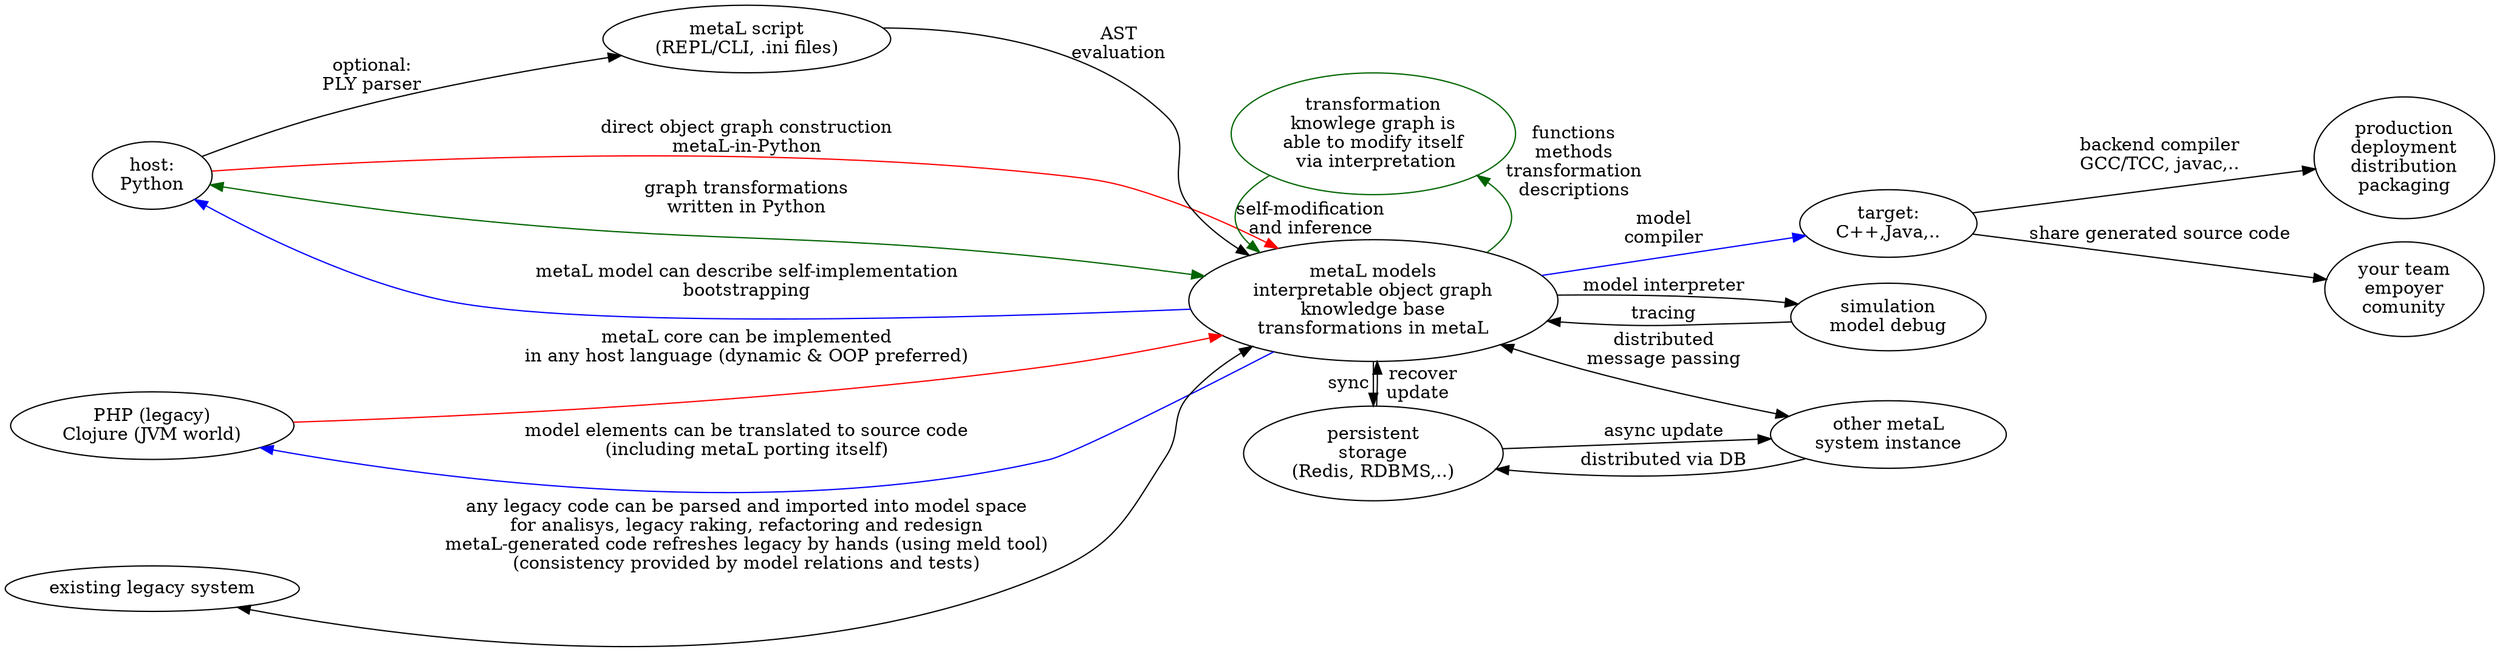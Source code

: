 digraph {
    rankdir=LR;
    host -> script [label="optional:\nPLY parser"]
    host -> metaL [color=red,label="direct object graph construction\nmetaL-in-Python"];
    script -> metaL [label="AST\nevaluation"];
    metaL -> target [color=blue,label="model\ncompiler"];
    target -> production [label="backend compiler\nGCC/TCC, javac,.."]

    metaL -> transformation [color=darkgreen,xlabel="functions\nmethods\ntransformation\ndescriptions"]
    transformation -> metaL [color=darkgreen,xlabel="self-modification\nand inference"];

    transformation [color=darkgreen,label="transformation\nknowlege graph is\nable to modify itself\n via interpretation"]

    metaL -> host [dir=both,color=darkgreen,label="graph transformations\nwritten in Python"];

    host [label="host:\nPython"];
    script [label="metaL script\n(REPL/CLI, .ini files)"];
    metaL [label="metaL models\ninterpretable object graph\nknowledge base\ntransformations in metaL"];
    production [label="production\ndeployment\ndistribution\npackaging"]

    target [label="target:\nC++,Java,.."];

    php [label="PHP (legacy)\nClojure (JVM world)"];
    php -> metaL [color=red,label="metaL core can be implemented\nin any host language (dynamic & OOP preferred)"];
    legacy -> metaL [dir=both,label="any legacy code can be parsed and imported into model space\nfor analisys, legacy raking, refactoring and redesign\nmetaL-generated code refreshes legacy by hands (using meld tool)\n(consistency provided by model relations and tests)"]
    legacy [label="existing legacy system"]

    metaL -> php [color=blue,label="model elements can be translated to source code\n(including metaL porting itself)"];

    { host; php; legacy; rank=same; }

    metaL -> host [color=blue,label="metaL model can describe self-implementation\nbootstrapping"];

    metaL -> storage [label="sync    "]
    storage -> metaL [xlabel="  recover\nupdate"]
    storage [label="persistent\nstorage\n(Redis, RDBMS,..)"]

    metaL -> other [dir=both,label="distributed\nmessage passing"]

    { storage; metaL; transformation; rank=same; }

    other [label="other metaL\nsystem instance"]
    storage -> other [label="async update"]
    other -> storage [label="distributed via DB"]
    { target; other; sim; rank=same; }

    metaL -> sim [label="model interpreter"]
    sim [label="simulation\nmodel debug"]
    sim -> metaL [label="tracing"]

    team [label="your team\nempoyer\ncomunity"]
    target -> team [label="share generated source code"]
}